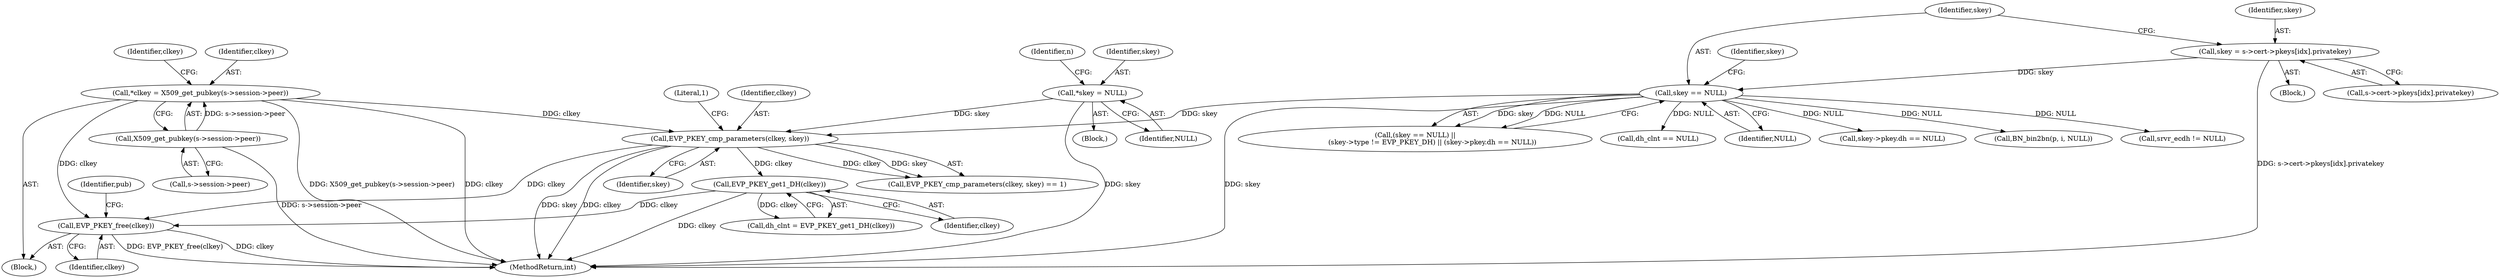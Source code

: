 digraph "0_openssl_3c66a669dfc7b3792f7af0758ea26fe8502ce70c@API" {
"1000715" [label="(Call,EVP_PKEY_free(clkey))"];
"1000695" [label="(Call,EVP_PKEY_cmp_parameters(clkey, skey))"];
"1000682" [label="(Call,*clkey = X509_get_pubkey(s->session->peer))"];
"1000684" [label="(Call,X509_get_pubkey(s->session->peer))"];
"1000524" [label="(Call,*skey = NULL)"];
"1000616" [label="(Call,skey == NULL)"];
"1000603" [label="(Call,skey = s->cert->pkeys[idx].privatekey)"];
"1000701" [label="(Call,EVP_PKEY_get1_DH(clkey))"];
"1000616" [label="(Call,skey == NULL)"];
"1002148" [label="(Call,srvr_ecdh != NULL)"];
"1000698" [label="(Literal,1)"];
"1000715" [label="(Call,EVP_PKEY_free(clkey))"];
"1000603" [label="(Call,skey = s->cert->pkeys[idx].privatekey)"];
"1000525" [label="(Identifier,skey)"];
"1000685" [label="(Call,s->session->peer)"];
"1000683" [label="(Identifier,clkey)"];
"1000716" [label="(Identifier,clkey)"];
"1000529" [label="(Identifier,n)"];
"1000615" [label="(Call,(skey == NULL) ||\n                (skey->type != EVP_PKEY_DH) || (skey->pkey.dh == NULL))"];
"1000680" [label="(Block,)"];
"1000684" [label="(Call,X509_get_pubkey(s->session->peer))"];
"1002163" [label="(MethodReturn,int)"];
"1000517" [label="(Block,)"];
"1000622" [label="(Identifier,skey)"];
"1000524" [label="(Call,*skey = NULL)"];
"1000602" [label="(Block,)"];
"1000704" [label="(Call,dh_clnt == NULL)"];
"1000691" [label="(Identifier,clkey)"];
"1000605" [label="(Call,s->cert->pkeys[idx].privatekey)"];
"1000617" [label="(Identifier,skey)"];
"1000618" [label="(Identifier,NULL)"];
"1000695" [label="(Call,EVP_PKEY_cmp_parameters(clkey, skey))"];
"1000694" [label="(Call,EVP_PKEY_cmp_parameters(clkey, skey) == 1)"];
"1000625" [label="(Call,skey->pkey.dh == NULL)"];
"1000725" [label="(Call,BN_bin2bn(p, i, NULL))"];
"1000682" [label="(Call,*clkey = X509_get_pubkey(s->session->peer))"];
"1000526" [label="(Identifier,NULL)"];
"1000699" [label="(Call,dh_clnt = EVP_PKEY_get1_DH(clkey))"];
"1000697" [label="(Identifier,skey)"];
"1000696" [label="(Identifier,clkey)"];
"1000604" [label="(Identifier,skey)"];
"1000702" [label="(Identifier,clkey)"];
"1000718" [label="(Identifier,pub)"];
"1000701" [label="(Call,EVP_PKEY_get1_DH(clkey))"];
"1000715" -> "1000680"  [label="AST: "];
"1000715" -> "1000716"  [label="CFG: "];
"1000716" -> "1000715"  [label="AST: "];
"1000718" -> "1000715"  [label="CFG: "];
"1000715" -> "1002163"  [label="DDG: clkey"];
"1000715" -> "1002163"  [label="DDG: EVP_PKEY_free(clkey)"];
"1000695" -> "1000715"  [label="DDG: clkey"];
"1000682" -> "1000715"  [label="DDG: clkey"];
"1000701" -> "1000715"  [label="DDG: clkey"];
"1000695" -> "1000694"  [label="AST: "];
"1000695" -> "1000697"  [label="CFG: "];
"1000696" -> "1000695"  [label="AST: "];
"1000697" -> "1000695"  [label="AST: "];
"1000698" -> "1000695"  [label="CFG: "];
"1000695" -> "1002163"  [label="DDG: clkey"];
"1000695" -> "1002163"  [label="DDG: skey"];
"1000695" -> "1000694"  [label="DDG: clkey"];
"1000695" -> "1000694"  [label="DDG: skey"];
"1000682" -> "1000695"  [label="DDG: clkey"];
"1000524" -> "1000695"  [label="DDG: skey"];
"1000616" -> "1000695"  [label="DDG: skey"];
"1000695" -> "1000701"  [label="DDG: clkey"];
"1000682" -> "1000680"  [label="AST: "];
"1000682" -> "1000684"  [label="CFG: "];
"1000683" -> "1000682"  [label="AST: "];
"1000684" -> "1000682"  [label="AST: "];
"1000691" -> "1000682"  [label="CFG: "];
"1000682" -> "1002163"  [label="DDG: X509_get_pubkey(s->session->peer)"];
"1000682" -> "1002163"  [label="DDG: clkey"];
"1000684" -> "1000682"  [label="DDG: s->session->peer"];
"1000684" -> "1000685"  [label="CFG: "];
"1000685" -> "1000684"  [label="AST: "];
"1000684" -> "1002163"  [label="DDG: s->session->peer"];
"1000524" -> "1000517"  [label="AST: "];
"1000524" -> "1000526"  [label="CFG: "];
"1000525" -> "1000524"  [label="AST: "];
"1000526" -> "1000524"  [label="AST: "];
"1000529" -> "1000524"  [label="CFG: "];
"1000524" -> "1002163"  [label="DDG: skey"];
"1000616" -> "1000615"  [label="AST: "];
"1000616" -> "1000618"  [label="CFG: "];
"1000617" -> "1000616"  [label="AST: "];
"1000618" -> "1000616"  [label="AST: "];
"1000622" -> "1000616"  [label="CFG: "];
"1000615" -> "1000616"  [label="CFG: "];
"1000616" -> "1002163"  [label="DDG: skey"];
"1000616" -> "1000615"  [label="DDG: skey"];
"1000616" -> "1000615"  [label="DDG: NULL"];
"1000603" -> "1000616"  [label="DDG: skey"];
"1000616" -> "1000625"  [label="DDG: NULL"];
"1000616" -> "1000704"  [label="DDG: NULL"];
"1000616" -> "1000725"  [label="DDG: NULL"];
"1000616" -> "1002148"  [label="DDG: NULL"];
"1000603" -> "1000602"  [label="AST: "];
"1000603" -> "1000605"  [label="CFG: "];
"1000604" -> "1000603"  [label="AST: "];
"1000605" -> "1000603"  [label="AST: "];
"1000617" -> "1000603"  [label="CFG: "];
"1000603" -> "1002163"  [label="DDG: s->cert->pkeys[idx].privatekey"];
"1000701" -> "1000699"  [label="AST: "];
"1000701" -> "1000702"  [label="CFG: "];
"1000702" -> "1000701"  [label="AST: "];
"1000699" -> "1000701"  [label="CFG: "];
"1000701" -> "1002163"  [label="DDG: clkey"];
"1000701" -> "1000699"  [label="DDG: clkey"];
}
